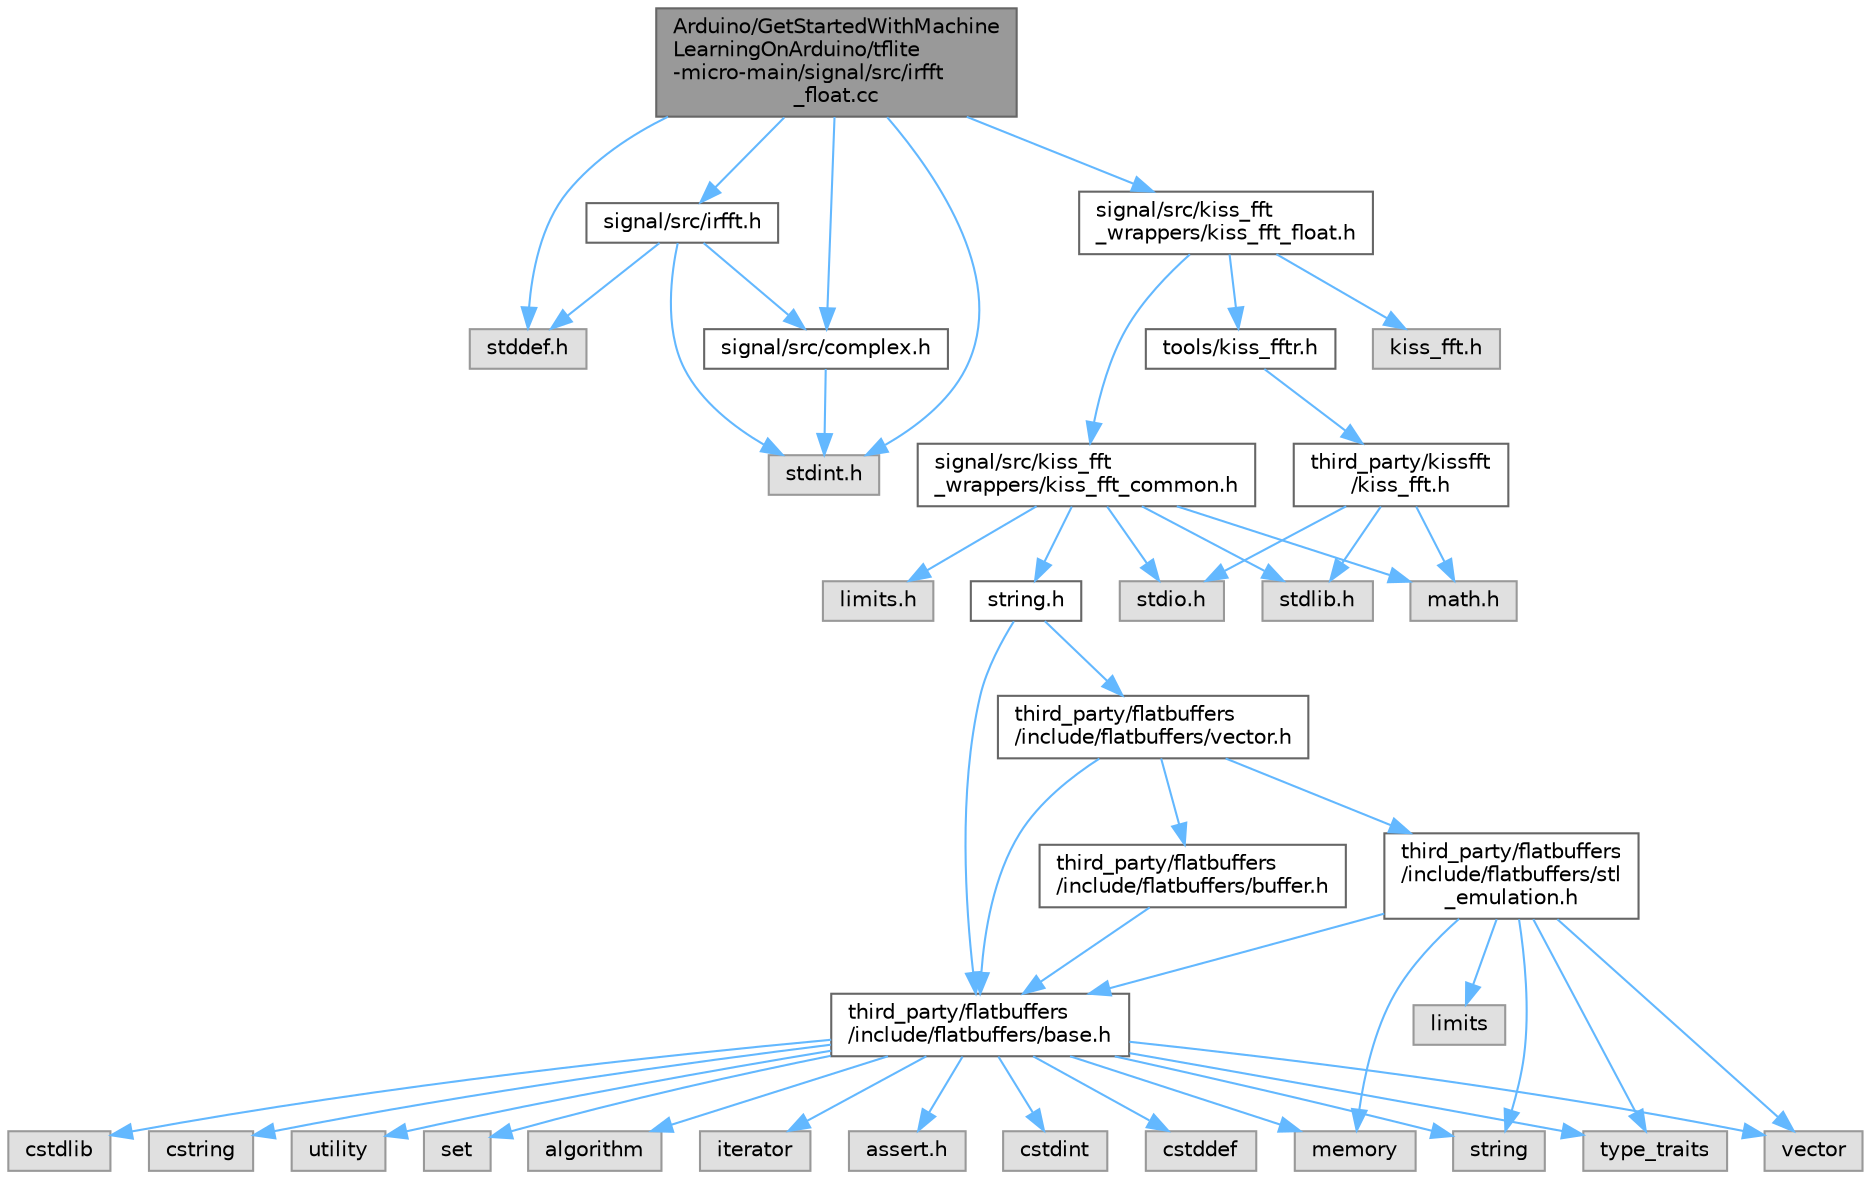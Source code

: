 digraph "Arduino/GetStartedWithMachineLearningOnArduino/tflite-micro-main/signal/src/irfft_float.cc"
{
 // LATEX_PDF_SIZE
  bgcolor="transparent";
  edge [fontname=Helvetica,fontsize=10,labelfontname=Helvetica,labelfontsize=10];
  node [fontname=Helvetica,fontsize=10,shape=box,height=0.2,width=0.4];
  Node1 [id="Node000001",label="Arduino/GetStartedWithMachine\lLearningOnArduino/tflite\l-micro-main/signal/src/irfft\l_float.cc",height=0.2,width=0.4,color="gray40", fillcolor="grey60", style="filled", fontcolor="black",tooltip=" "];
  Node1 -> Node2 [id="edge47_Node000001_Node000002",color="steelblue1",style="solid",tooltip=" "];
  Node2 [id="Node000002",label="stddef.h",height=0.2,width=0.4,color="grey60", fillcolor="#E0E0E0", style="filled",tooltip=" "];
  Node1 -> Node3 [id="edge48_Node000001_Node000003",color="steelblue1",style="solid",tooltip=" "];
  Node3 [id="Node000003",label="stdint.h",height=0.2,width=0.4,color="grey60", fillcolor="#E0E0E0", style="filled",tooltip=" "];
  Node1 -> Node4 [id="edge49_Node000001_Node000004",color="steelblue1",style="solid",tooltip=" "];
  Node4 [id="Node000004",label="signal/src/complex.h",height=0.2,width=0.4,color="grey40", fillcolor="white", style="filled",URL="$complex_8h.html",tooltip=" "];
  Node4 -> Node3 [id="edge50_Node000004_Node000003",color="steelblue1",style="solid",tooltip=" "];
  Node1 -> Node5 [id="edge51_Node000001_Node000005",color="steelblue1",style="solid",tooltip=" "];
  Node5 [id="Node000005",label="signal/src/irfft.h",height=0.2,width=0.4,color="grey40", fillcolor="white", style="filled",URL="$src_2irfft_8h.html",tooltip=" "];
  Node5 -> Node2 [id="edge52_Node000005_Node000002",color="steelblue1",style="solid",tooltip=" "];
  Node5 -> Node3 [id="edge53_Node000005_Node000003",color="steelblue1",style="solid",tooltip=" "];
  Node5 -> Node4 [id="edge54_Node000005_Node000004",color="steelblue1",style="solid",tooltip=" "];
  Node1 -> Node6 [id="edge55_Node000001_Node000006",color="steelblue1",style="solid",tooltip=" "];
  Node6 [id="Node000006",label="signal/src/kiss_fft\l_wrappers/kiss_fft_float.h",height=0.2,width=0.4,color="grey40", fillcolor="white", style="filled",URL="$kiss__fft__float_8h.html",tooltip=" "];
  Node6 -> Node7 [id="edge56_Node000006_Node000007",color="steelblue1",style="solid",tooltip=" "];
  Node7 [id="Node000007",label="signal/src/kiss_fft\l_wrappers/kiss_fft_common.h",height=0.2,width=0.4,color="grey40", fillcolor="white", style="filled",URL="$tflite-micro-main_2signal_2src_2kiss__fft__wrappers_2kiss__fft__common_8h.html",tooltip=" "];
  Node7 -> Node8 [id="edge57_Node000007_Node000008",color="steelblue1",style="solid",tooltip=" "];
  Node8 [id="Node000008",label="limits.h",height=0.2,width=0.4,color="grey60", fillcolor="#E0E0E0", style="filled",tooltip=" "];
  Node7 -> Node9 [id="edge58_Node000007_Node000009",color="steelblue1",style="solid",tooltip=" "];
  Node9 [id="Node000009",label="math.h",height=0.2,width=0.4,color="grey60", fillcolor="#E0E0E0", style="filled",tooltip=" "];
  Node7 -> Node10 [id="edge59_Node000007_Node000010",color="steelblue1",style="solid",tooltip=" "];
  Node10 [id="Node000010",label="stdio.h",height=0.2,width=0.4,color="grey60", fillcolor="#E0E0E0", style="filled",tooltip=" "];
  Node7 -> Node11 [id="edge60_Node000007_Node000011",color="steelblue1",style="solid",tooltip=" "];
  Node11 [id="Node000011",label="stdlib.h",height=0.2,width=0.4,color="grey60", fillcolor="#E0E0E0", style="filled",tooltip=" "];
  Node7 -> Node12 [id="edge61_Node000007_Node000012",color="steelblue1",style="solid",tooltip=" "];
  Node12 [id="Node000012",label="string.h",height=0.2,width=0.4,color="grey40", fillcolor="white", style="filled",URL="$string_8h.html",tooltip=" "];
  Node12 -> Node13 [id="edge62_Node000012_Node000013",color="steelblue1",style="solid",tooltip=" "];
  Node13 [id="Node000013",label="third_party/flatbuffers\l/include/flatbuffers/base.h",height=0.2,width=0.4,color="grey40", fillcolor="white", style="filled",URL="$base_8h.html",tooltip=" "];
  Node13 -> Node14 [id="edge63_Node000013_Node000014",color="steelblue1",style="solid",tooltip=" "];
  Node14 [id="Node000014",label="assert.h",height=0.2,width=0.4,color="grey60", fillcolor="#E0E0E0", style="filled",tooltip=" "];
  Node13 -> Node15 [id="edge64_Node000013_Node000015",color="steelblue1",style="solid",tooltip=" "];
  Node15 [id="Node000015",label="cstdint",height=0.2,width=0.4,color="grey60", fillcolor="#E0E0E0", style="filled",tooltip=" "];
  Node13 -> Node16 [id="edge65_Node000013_Node000016",color="steelblue1",style="solid",tooltip=" "];
  Node16 [id="Node000016",label="cstddef",height=0.2,width=0.4,color="grey60", fillcolor="#E0E0E0", style="filled",tooltip=" "];
  Node13 -> Node17 [id="edge66_Node000013_Node000017",color="steelblue1",style="solid",tooltip=" "];
  Node17 [id="Node000017",label="cstdlib",height=0.2,width=0.4,color="grey60", fillcolor="#E0E0E0", style="filled",tooltip=" "];
  Node13 -> Node18 [id="edge67_Node000013_Node000018",color="steelblue1",style="solid",tooltip=" "];
  Node18 [id="Node000018",label="cstring",height=0.2,width=0.4,color="grey60", fillcolor="#E0E0E0", style="filled",tooltip=" "];
  Node13 -> Node19 [id="edge68_Node000013_Node000019",color="steelblue1",style="solid",tooltip=" "];
  Node19 [id="Node000019",label="utility",height=0.2,width=0.4,color="grey60", fillcolor="#E0E0E0", style="filled",tooltip=" "];
  Node13 -> Node20 [id="edge69_Node000013_Node000020",color="steelblue1",style="solid",tooltip=" "];
  Node20 [id="Node000020",label="string",height=0.2,width=0.4,color="grey60", fillcolor="#E0E0E0", style="filled",tooltip=" "];
  Node13 -> Node21 [id="edge70_Node000013_Node000021",color="steelblue1",style="solid",tooltip=" "];
  Node21 [id="Node000021",label="type_traits",height=0.2,width=0.4,color="grey60", fillcolor="#E0E0E0", style="filled",tooltip=" "];
  Node13 -> Node22 [id="edge71_Node000013_Node000022",color="steelblue1",style="solid",tooltip=" "];
  Node22 [id="Node000022",label="vector",height=0.2,width=0.4,color="grey60", fillcolor="#E0E0E0", style="filled",tooltip=" "];
  Node13 -> Node23 [id="edge72_Node000013_Node000023",color="steelblue1",style="solid",tooltip=" "];
  Node23 [id="Node000023",label="set",height=0.2,width=0.4,color="grey60", fillcolor="#E0E0E0", style="filled",tooltip=" "];
  Node13 -> Node24 [id="edge73_Node000013_Node000024",color="steelblue1",style="solid",tooltip=" "];
  Node24 [id="Node000024",label="algorithm",height=0.2,width=0.4,color="grey60", fillcolor="#E0E0E0", style="filled",tooltip=" "];
  Node13 -> Node25 [id="edge74_Node000013_Node000025",color="steelblue1",style="solid",tooltip=" "];
  Node25 [id="Node000025",label="iterator",height=0.2,width=0.4,color="grey60", fillcolor="#E0E0E0", style="filled",tooltip=" "];
  Node13 -> Node26 [id="edge75_Node000013_Node000026",color="steelblue1",style="solid",tooltip=" "];
  Node26 [id="Node000026",label="memory",height=0.2,width=0.4,color="grey60", fillcolor="#E0E0E0", style="filled",tooltip=" "];
  Node12 -> Node27 [id="edge76_Node000012_Node000027",color="steelblue1",style="solid",tooltip=" "];
  Node27 [id="Node000027",label="third_party/flatbuffers\l/include/flatbuffers/vector.h",height=0.2,width=0.4,color="grey40", fillcolor="white", style="filled",URL="$vector_8h.html",tooltip=" "];
  Node27 -> Node13 [id="edge77_Node000027_Node000013",color="steelblue1",style="solid",tooltip=" "];
  Node27 -> Node28 [id="edge78_Node000027_Node000028",color="steelblue1",style="solid",tooltip=" "];
  Node28 [id="Node000028",label="third_party/flatbuffers\l/include/flatbuffers/buffer.h",height=0.2,width=0.4,color="grey40", fillcolor="white", style="filled",URL="$buffer_8h.html",tooltip=" "];
  Node28 -> Node13 [id="edge79_Node000028_Node000013",color="steelblue1",style="solid",tooltip=" "];
  Node27 -> Node29 [id="edge80_Node000027_Node000029",color="steelblue1",style="solid",tooltip=" "];
  Node29 [id="Node000029",label="third_party/flatbuffers\l/include/flatbuffers/stl\l_emulation.h",height=0.2,width=0.4,color="grey40", fillcolor="white", style="filled",URL="$stl__emulation_8h.html",tooltip=" "];
  Node29 -> Node13 [id="edge81_Node000029_Node000013",color="steelblue1",style="solid",tooltip=" "];
  Node29 -> Node20 [id="edge82_Node000029_Node000020",color="steelblue1",style="solid",tooltip=" "];
  Node29 -> Node21 [id="edge83_Node000029_Node000021",color="steelblue1",style="solid",tooltip=" "];
  Node29 -> Node22 [id="edge84_Node000029_Node000022",color="steelblue1",style="solid",tooltip=" "];
  Node29 -> Node26 [id="edge85_Node000029_Node000026",color="steelblue1",style="solid",tooltip=" "];
  Node29 -> Node30 [id="edge86_Node000029_Node000030",color="steelblue1",style="solid",tooltip=" "];
  Node30 [id="Node000030",label="limits",height=0.2,width=0.4,color="grey60", fillcolor="#E0E0E0", style="filled",tooltip=" "];
  Node6 -> Node31 [id="edge87_Node000006_Node000031",color="steelblue1",style="solid",tooltip=" "];
  Node31 [id="Node000031",label="kiss_fft.h",height=0.2,width=0.4,color="grey60", fillcolor="#E0E0E0", style="filled",tooltip=" "];
  Node6 -> Node32 [id="edge88_Node000006_Node000032",color="steelblue1",style="solid",tooltip=" "];
  Node32 [id="Node000032",label="tools/kiss_fftr.h",height=0.2,width=0.4,color="grey40", fillcolor="white", style="filled",URL="$_arduino_2_get_started_with_machine_learning_on_arduino_2tflite-micro-arduino-examples-main_2src18be51f66e984310a95bab7aac63d060.html",tooltip=" "];
  Node32 -> Node33 [id="edge89_Node000032_Node000033",color="steelblue1",style="solid",tooltip=" "];
  Node33 [id="Node000033",label="third_party/kissfft\l/kiss_fft.h",height=0.2,width=0.4,color="grey40", fillcolor="white", style="filled",URL="$_arduino_2_get_started_with_machine_learning_on_arduino_2tflite-micro-arduino-examples-main_2srcd60fd2c96e0a236dfb5f77629fb99d4f.html",tooltip=" "];
  Node33 -> Node11 [id="edge90_Node000033_Node000011",color="steelblue1",style="solid",tooltip=" "];
  Node33 -> Node10 [id="edge91_Node000033_Node000010",color="steelblue1",style="solid",tooltip=" "];
  Node33 -> Node9 [id="edge92_Node000033_Node000009",color="steelblue1",style="solid",tooltip=" "];
}
